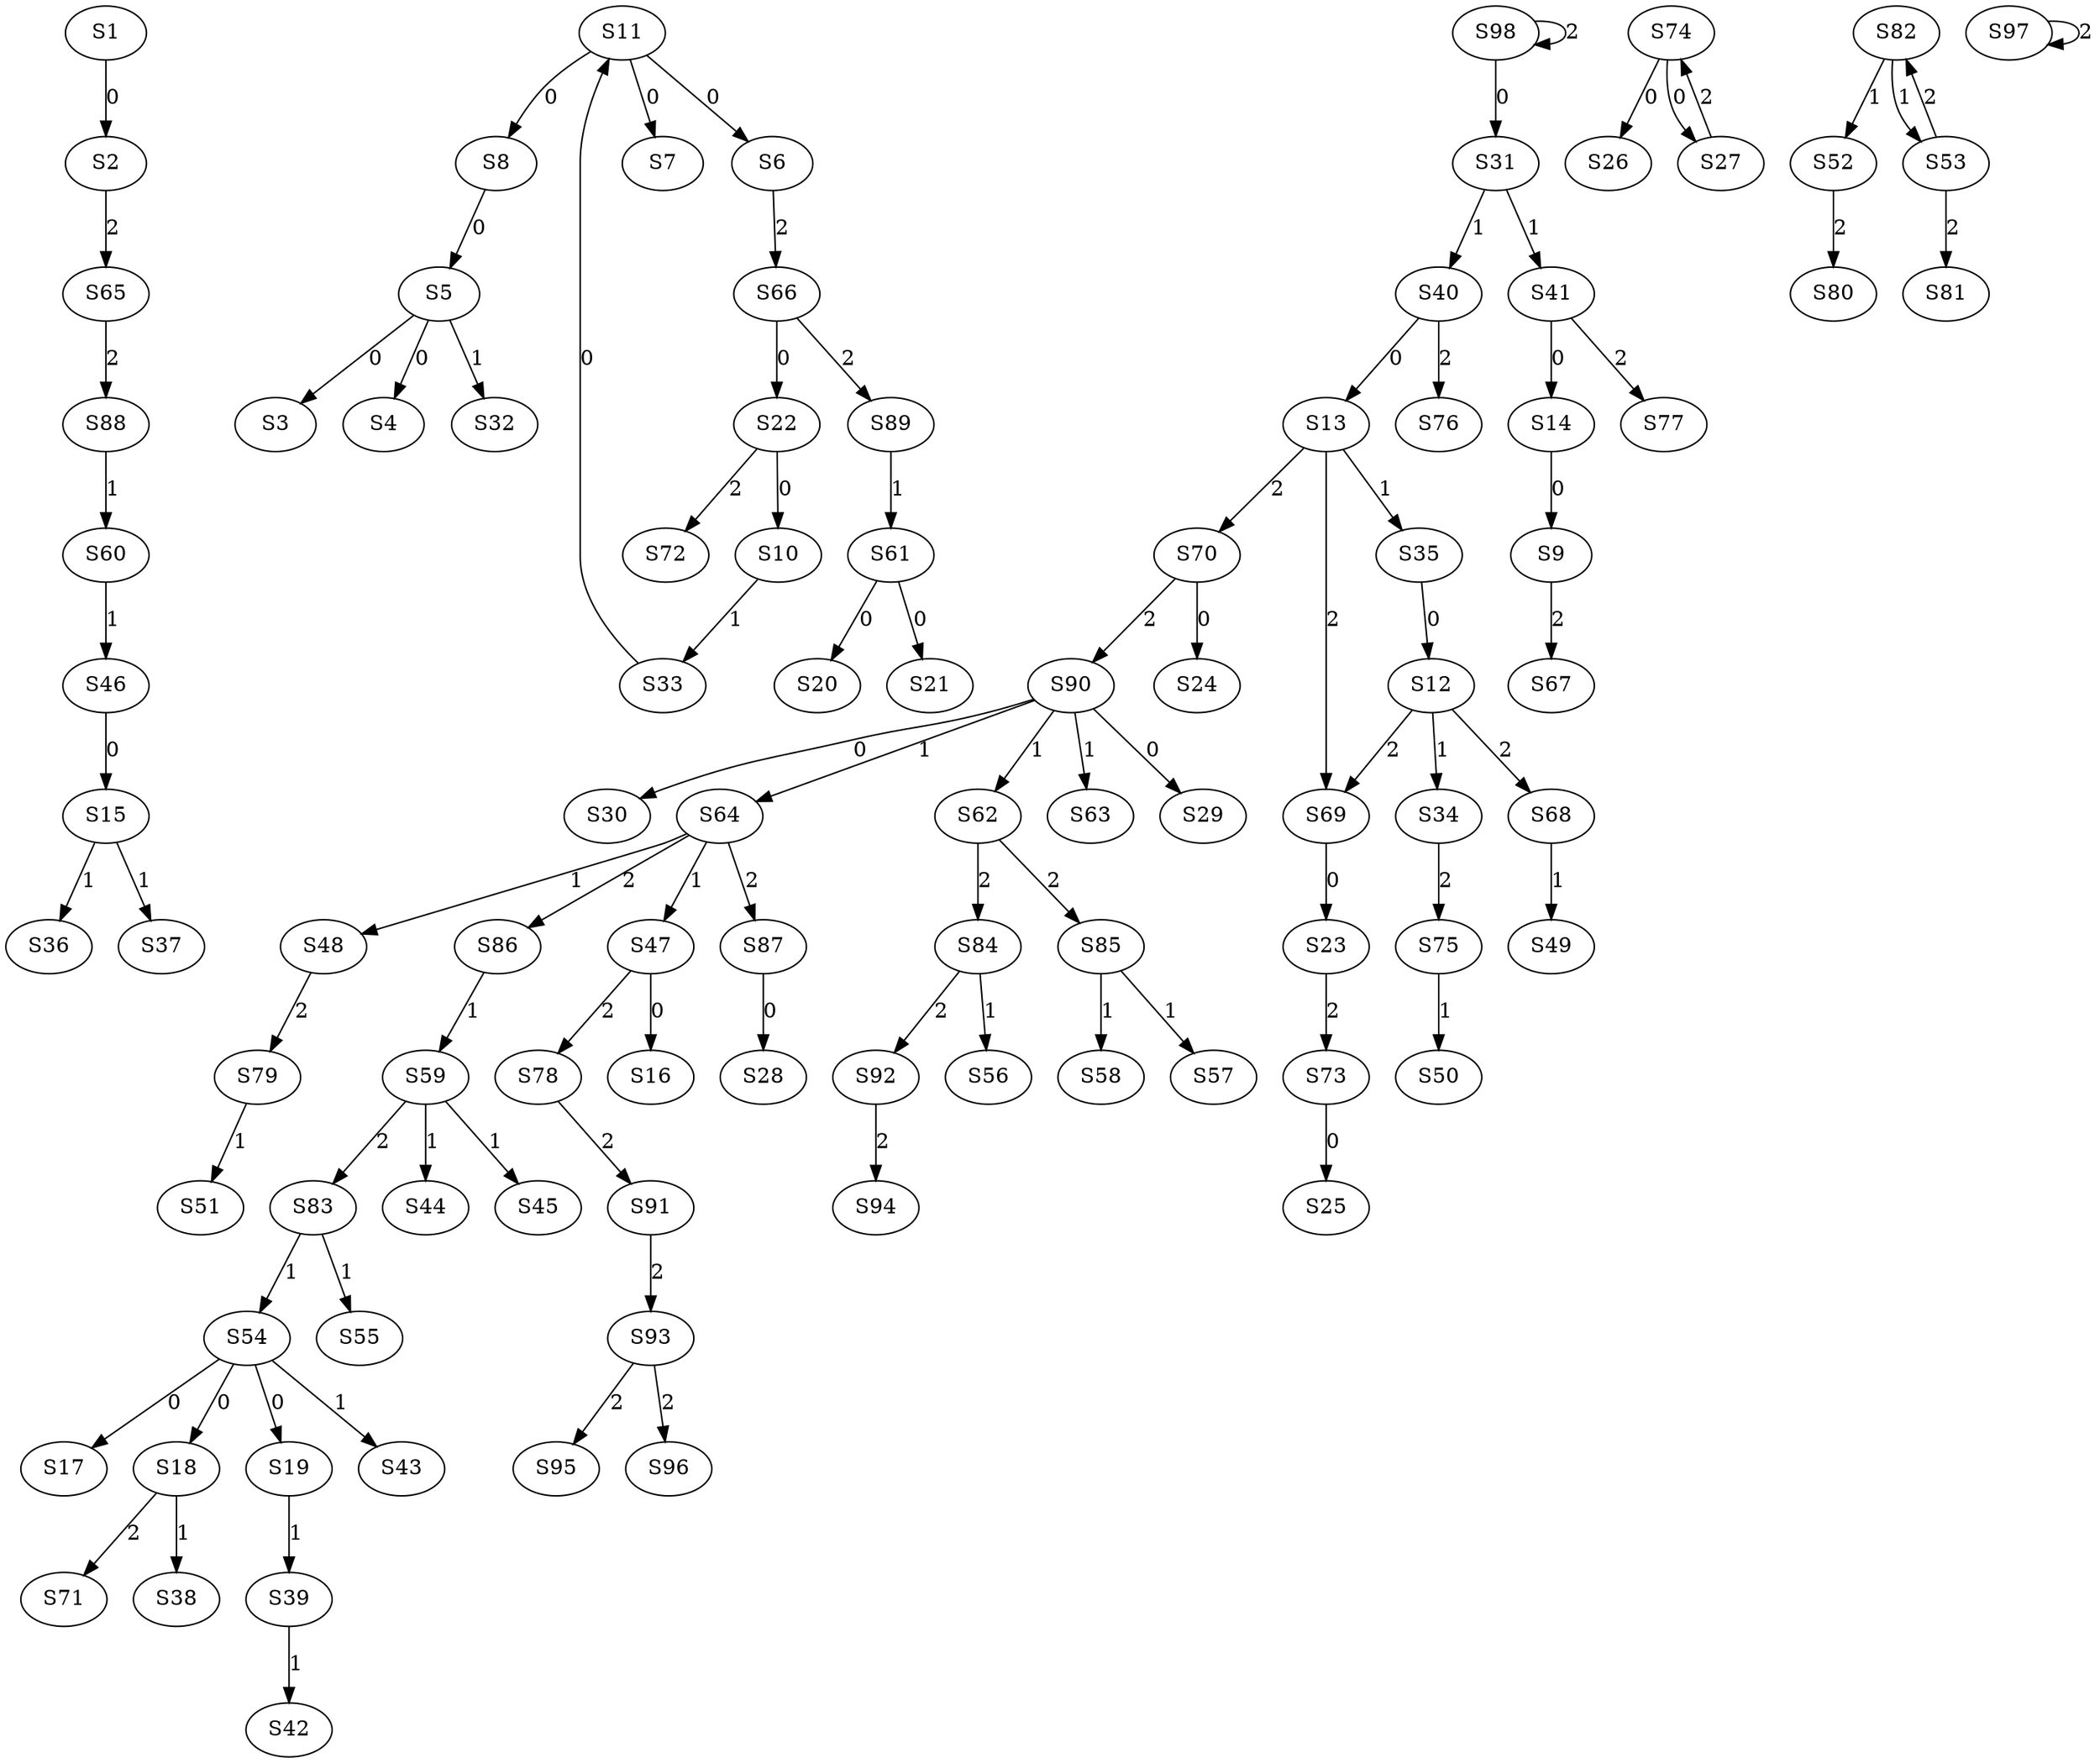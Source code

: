 strict digraph {
	S1 -> S2 [ label = 0 ];
	S5 -> S3 [ label = 0 ];
	S5 -> S4 [ label = 0 ];
	S8 -> S5 [ label = 0 ];
	S11 -> S6 [ label = 0 ];
	S11 -> S7 [ label = 0 ];
	S11 -> S8 [ label = 0 ];
	S14 -> S9 [ label = 0 ];
	S22 -> S10 [ label = 0 ];
	S33 -> S11 [ label = 0 ];
	S35 -> S12 [ label = 0 ];
	S40 -> S13 [ label = 0 ];
	S41 -> S14 [ label = 0 ];
	S46 -> S15 [ label = 0 ];
	S47 -> S16 [ label = 0 ];
	S54 -> S17 [ label = 0 ];
	S54 -> S18 [ label = 0 ];
	S54 -> S19 [ label = 0 ];
	S61 -> S20 [ label = 0 ];
	S61 -> S21 [ label = 0 ];
	S66 -> S22 [ label = 0 ];
	S69 -> S23 [ label = 0 ];
	S70 -> S24 [ label = 0 ];
	S73 -> S25 [ label = 0 ];
	S74 -> S26 [ label = 0 ];
	S74 -> S27 [ label = 0 ];
	S87 -> S28 [ label = 0 ];
	S90 -> S29 [ label = 0 ];
	S90 -> S30 [ label = 0 ];
	S98 -> S31 [ label = 0 ];
	S5 -> S32 [ label = 1 ];
	S10 -> S33 [ label = 1 ];
	S12 -> S34 [ label = 1 ];
	S13 -> S35 [ label = 1 ];
	S15 -> S36 [ label = 1 ];
	S15 -> S37 [ label = 1 ];
	S18 -> S38 [ label = 1 ];
	S19 -> S39 [ label = 1 ];
	S31 -> S40 [ label = 1 ];
	S31 -> S41 [ label = 1 ];
	S39 -> S42 [ label = 1 ];
	S54 -> S43 [ label = 1 ];
	S59 -> S44 [ label = 1 ];
	S59 -> S45 [ label = 1 ];
	S60 -> S46 [ label = 1 ];
	S64 -> S47 [ label = 1 ];
	S64 -> S48 [ label = 1 ];
	S68 -> S49 [ label = 1 ];
	S75 -> S50 [ label = 1 ];
	S79 -> S51 [ label = 1 ];
	S82 -> S52 [ label = 1 ];
	S82 -> S53 [ label = 1 ];
	S83 -> S54 [ label = 1 ];
	S83 -> S55 [ label = 1 ];
	S84 -> S56 [ label = 1 ];
	S85 -> S57 [ label = 1 ];
	S85 -> S58 [ label = 1 ];
	S86 -> S59 [ label = 1 ];
	S88 -> S60 [ label = 1 ];
	S89 -> S61 [ label = 1 ];
	S90 -> S62 [ label = 1 ];
	S90 -> S63 [ label = 1 ];
	S90 -> S64 [ label = 1 ];
	S2 -> S65 [ label = 2 ];
	S6 -> S66 [ label = 2 ];
	S9 -> S67 [ label = 2 ];
	S12 -> S68 [ label = 2 ];
	S12 -> S69 [ label = 2 ];
	S13 -> S70 [ label = 2 ];
	S18 -> S71 [ label = 2 ];
	S22 -> S72 [ label = 2 ];
	S23 -> S73 [ label = 2 ];
	S27 -> S74 [ label = 2 ];
	S34 -> S75 [ label = 2 ];
	S40 -> S76 [ label = 2 ];
	S41 -> S77 [ label = 2 ];
	S47 -> S78 [ label = 2 ];
	S48 -> S79 [ label = 2 ];
	S52 -> S80 [ label = 2 ];
	S53 -> S81 [ label = 2 ];
	S53 -> S82 [ label = 2 ];
	S59 -> S83 [ label = 2 ];
	S62 -> S84 [ label = 2 ];
	S62 -> S85 [ label = 2 ];
	S64 -> S86 [ label = 2 ];
	S64 -> S87 [ label = 2 ];
	S65 -> S88 [ label = 2 ];
	S66 -> S89 [ label = 2 ];
	S70 -> S90 [ label = 2 ];
	S78 -> S91 [ label = 2 ];
	S84 -> S92 [ label = 2 ];
	S91 -> S93 [ label = 2 ];
	S92 -> S94 [ label = 2 ];
	S93 -> S95 [ label = 2 ];
	S93 -> S96 [ label = 2 ];
	S97 -> S97 [ label = 2 ];
	S98 -> S98 [ label = 2 ];
	S13 -> S69 [ label = 2 ];
}